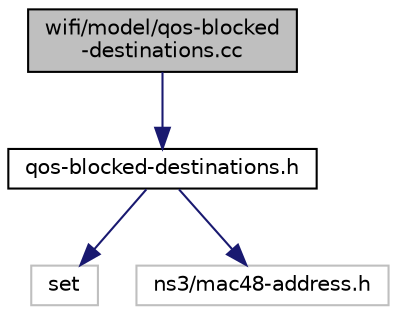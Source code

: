digraph "wifi/model/qos-blocked-destinations.cc"
{
  edge [fontname="Helvetica",fontsize="10",labelfontname="Helvetica",labelfontsize="10"];
  node [fontname="Helvetica",fontsize="10",shape=record];
  Node1 [label="wifi/model/qos-blocked\l-destinations.cc",height=0.2,width=0.4,color="black", fillcolor="grey75", style="filled", fontcolor="black"];
  Node1 -> Node2 [color="midnightblue",fontsize="10",style="solid"];
  Node2 [label="qos-blocked-destinations.h",height=0.2,width=0.4,color="black", fillcolor="white", style="filled",URL="$dd/d30/qos-blocked-destinations_8h.html"];
  Node2 -> Node3 [color="midnightblue",fontsize="10",style="solid"];
  Node3 [label="set",height=0.2,width=0.4,color="grey75", fillcolor="white", style="filled"];
  Node2 -> Node4 [color="midnightblue",fontsize="10",style="solid"];
  Node4 [label="ns3/mac48-address.h",height=0.2,width=0.4,color="grey75", fillcolor="white", style="filled"];
}
